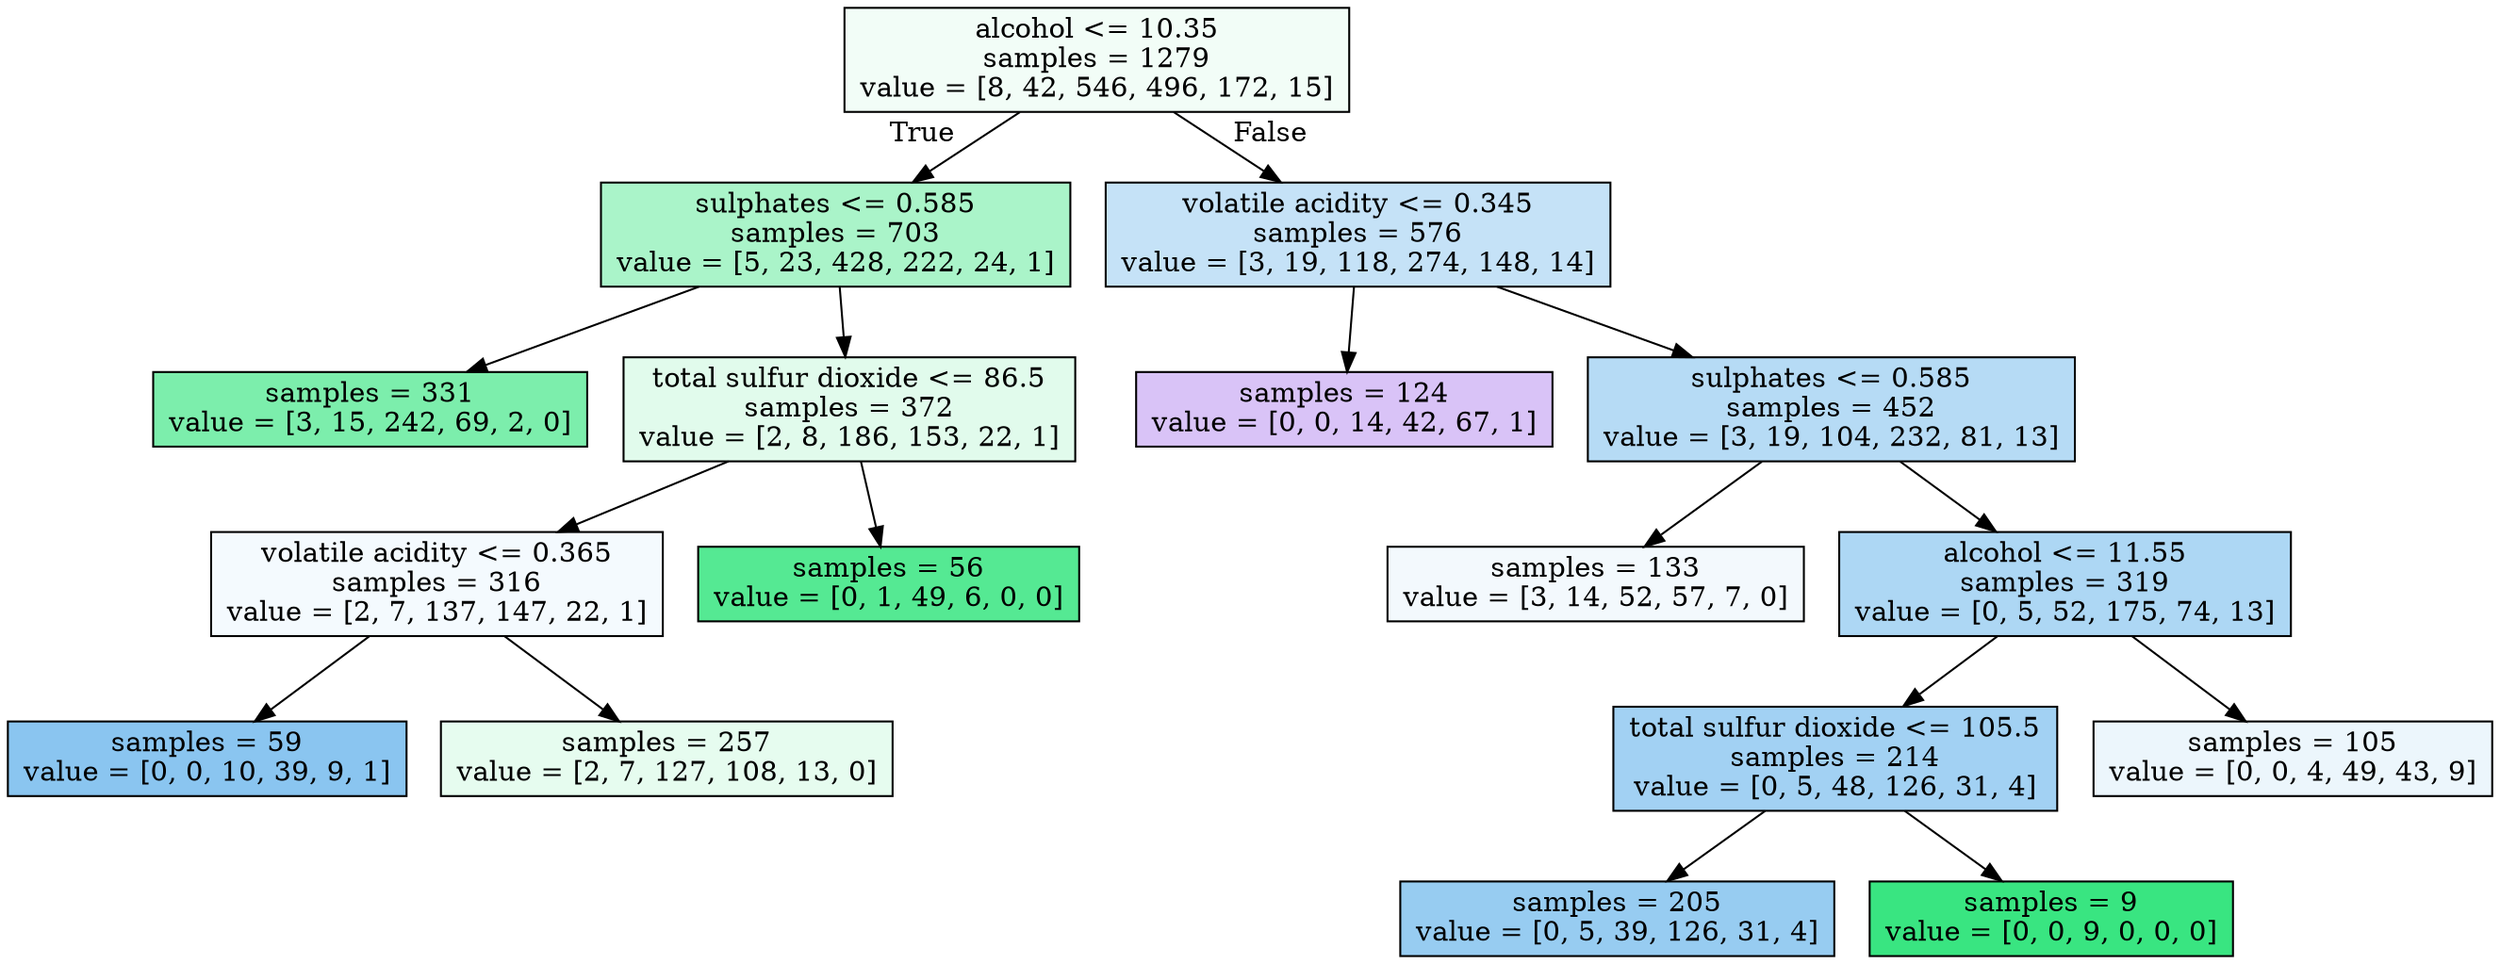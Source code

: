 digraph Tree {
node [shape=box, style="filled", color="black"] ;
0 [label="alcohol <= 10.35\nsamples = 1279\nvalue = [8, 42, 546, 496, 172, 15]", fillcolor="#f2fdf7"] ;
1 [label="sulphates <= 0.585\nsamples = 703\nvalue = [5, 23, 428, 222, 24, 1]", fillcolor="#aaf4c9"] ;
0 -> 1 [labeldistance=2.5, labelangle=45, headlabel="True"] ;
5 [label="samples = 331\nvalue = [3, 15, 242, 69, 2, 0]", fillcolor="#7ceeac"] ;
1 -> 5 ;
6 [label="total sulfur dioxide <= 86.5\nsamples = 372\nvalue = [2, 8, 186, 153, 22, 1]", fillcolor="#e1fbec"] ;
1 -> 6 ;
7 [label="volatile acidity <= 0.365\nsamples = 316\nvalue = [2, 7, 137, 147, 22, 1]", fillcolor="#f4fafe"] ;
6 -> 7 ;
15 [label="samples = 59\nvalue = [0, 0, 10, 39, 9, 1]", fillcolor="#8ac5f0"] ;
7 -> 15 ;
16 [label="samples = 257\nvalue = [2, 7, 127, 108, 13, 0]", fillcolor="#e6fcef"] ;
7 -> 16 ;
8 [label="samples = 56\nvalue = [0, 1, 49, 6, 0, 0]", fillcolor="#55e993"] ;
6 -> 8 ;
2 [label="volatile acidity <= 0.345\nsamples = 576\nvalue = [3, 19, 118, 274, 148, 14]", fillcolor="#c5e2f7"] ;
0 -> 2 [labeldistance=2.5, labelangle=-45, headlabel="False"] ;
3 [label="samples = 124\nvalue = [0, 0, 14, 42, 67, 1]", fillcolor="#d9c3f7"] ;
2 -> 3 ;
4 [label="sulphates <= 0.585\nsamples = 452\nvalue = [3, 19, 104, 232, 81, 13]", fillcolor="#b6dbf5"] ;
2 -> 4 ;
9 [label="samples = 133\nvalue = [3, 14, 52, 57, 7, 0]", fillcolor="#f3f9fd"] ;
4 -> 9 ;
10 [label="alcohol <= 11.55\nsamples = 319\nvalue = [0, 5, 52, 175, 74, 13]", fillcolor="#add7f4"] ;
4 -> 10 ;
11 [label="total sulfur dioxide <= 105.5\nsamples = 214\nvalue = [0, 5, 48, 126, 31, 4]", fillcolor="#a2d1f3"] ;
10 -> 11 ;
13 [label="samples = 205\nvalue = [0, 5, 39, 126, 31, 4]", fillcolor="#97ccf1"] ;
11 -> 13 ;
14 [label="samples = 9\nvalue = [0, 0, 9, 0, 0, 0]", fillcolor="#39e581"] ;
11 -> 14 ;
12 [label="samples = 105\nvalue = [0, 0, 4, 49, 43, 9]", fillcolor="#ecf6fc"] ;
10 -> 12 ;
}